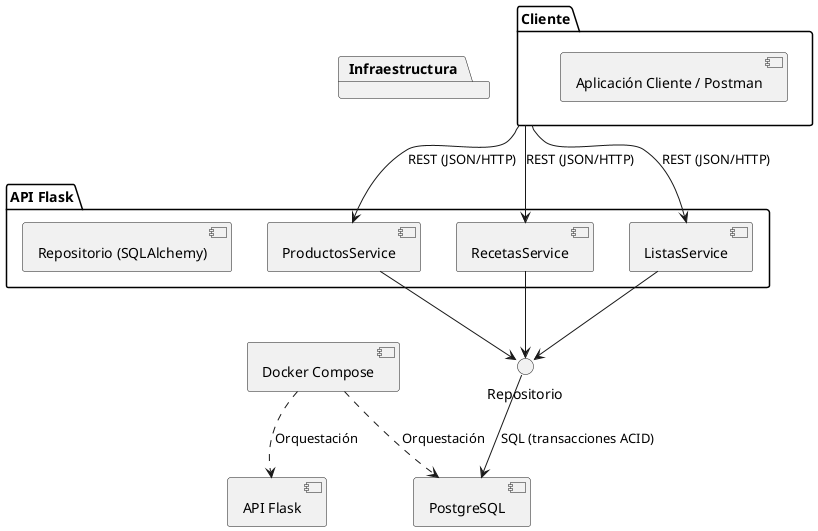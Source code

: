 @startuml
package "Cliente" {
  [Aplicación Cliente / Postman]
}

package "API Flask" {
  [ProductosService]
  [RecetasService]
  [ListasService]
  [Repositorio (SQLAlchemy)]
}

package "Infraestructura" {
}

[DockerCompose] as "Docker Compose"
[APIFlask] as "API Flask"

[PostgreSQL] as DB

Cliente --> ProductosService : REST (JSON/HTTP)
Cliente --> RecetasService : REST (JSON/HTTP)
Cliente --> ListasService : REST (JSON/HTTP)

ProductosService --> Repositorio
RecetasService --> Repositorio
ListasService --> Repositorio

Repositorio --> DB : SQL (transacciones ACID)
DockerCompose ..> APIFlask : Orquestación
DockerCompose ..> DB : Orquestación
@enduml
